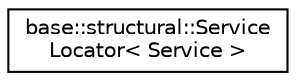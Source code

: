 digraph "クラス階層図"
{
 // LATEX_PDF_SIZE
  edge [fontname="Helvetica",fontsize="10",labelfontname="Helvetica",labelfontsize="10"];
  node [fontname="Helvetica",fontsize="10",shape=record];
  rankdir="LR";
  Node0 [label="base::structural::Service\lLocator\< Service \>",height=0.2,width=0.4,color="black", fillcolor="white", style="filled",URL="$classbase_1_1structural_1_1_service_locator.html",tooltip=" "];
}
